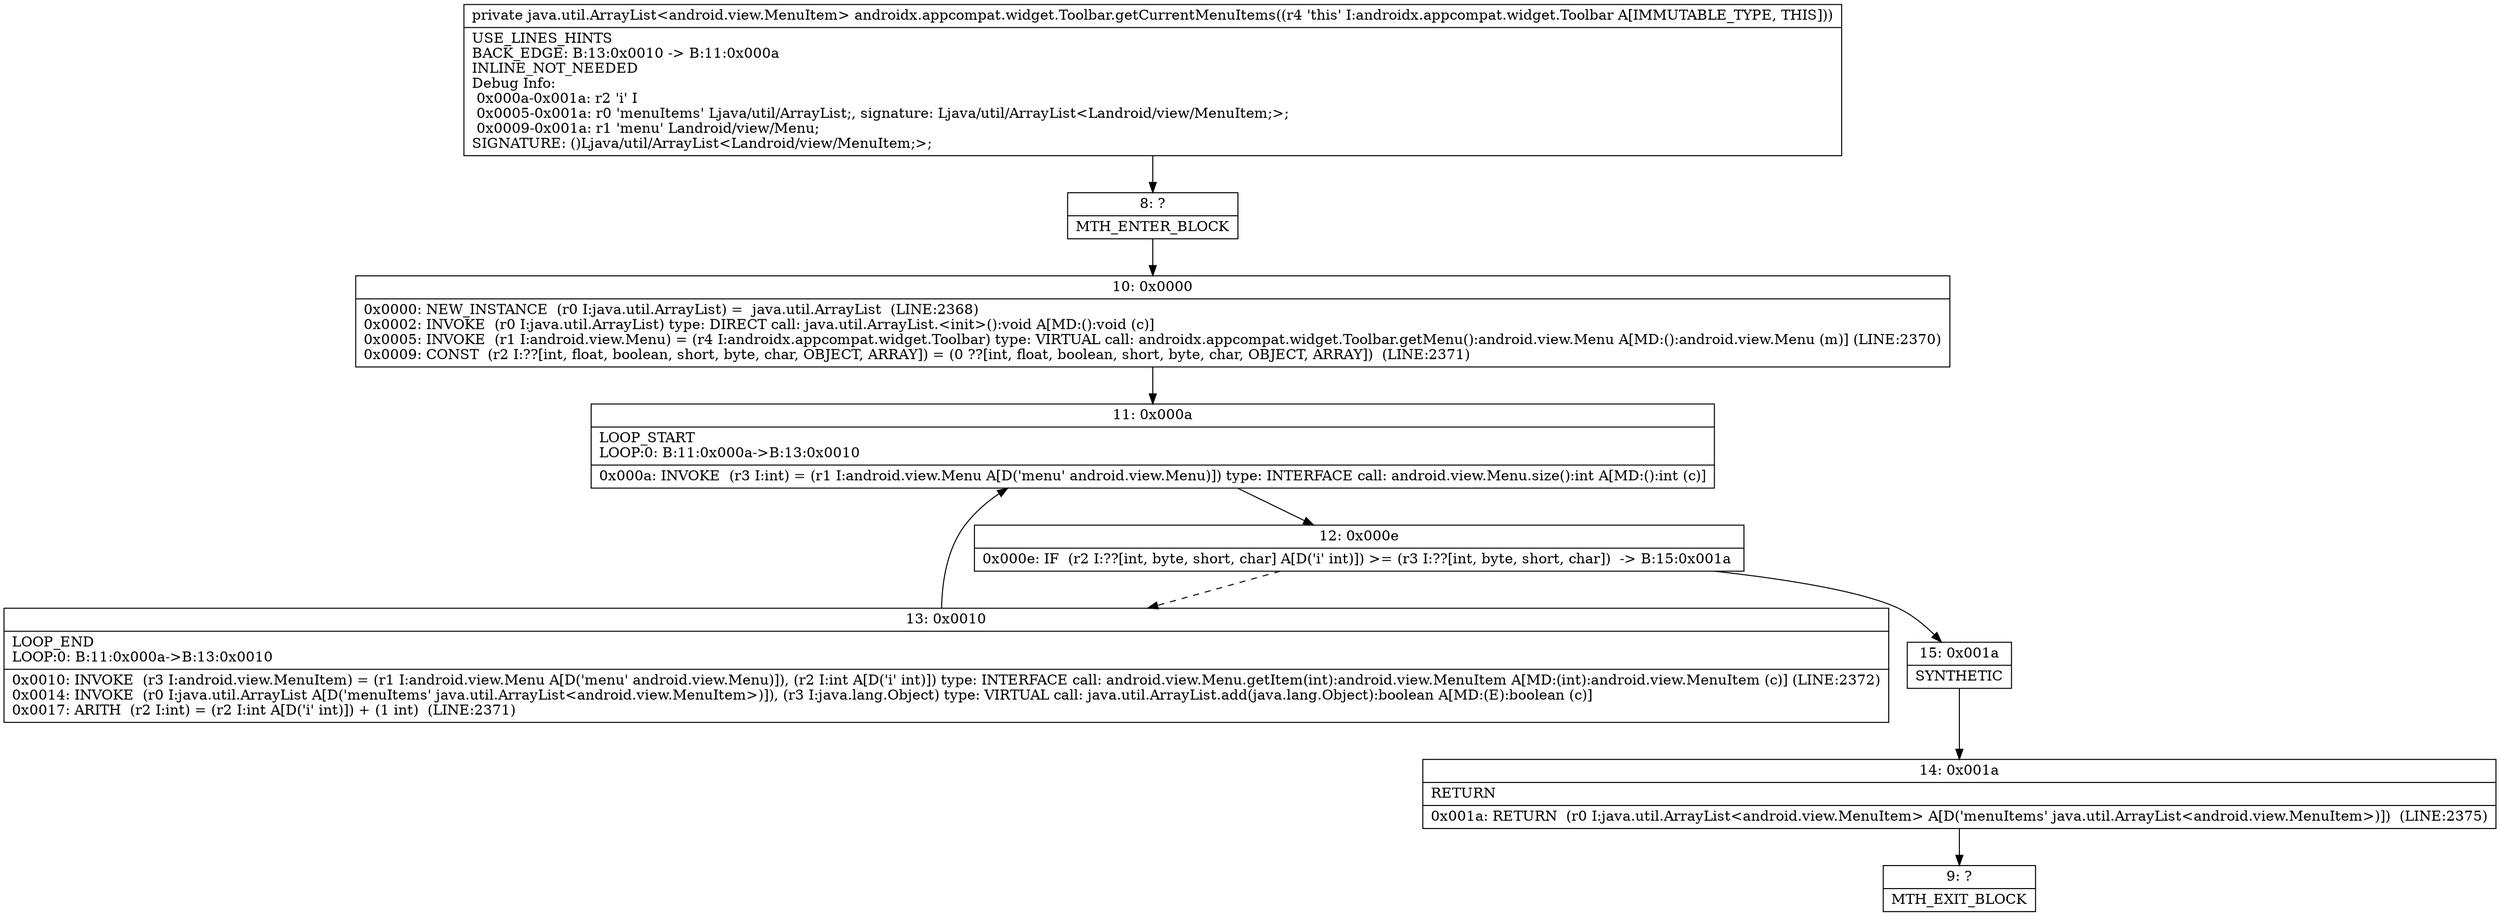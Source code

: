digraph "CFG forandroidx.appcompat.widget.Toolbar.getCurrentMenuItems()Ljava\/util\/ArrayList;" {
Node_8 [shape=record,label="{8\:\ ?|MTH_ENTER_BLOCK\l}"];
Node_10 [shape=record,label="{10\:\ 0x0000|0x0000: NEW_INSTANCE  (r0 I:java.util.ArrayList) =  java.util.ArrayList  (LINE:2368)\l0x0002: INVOKE  (r0 I:java.util.ArrayList) type: DIRECT call: java.util.ArrayList.\<init\>():void A[MD:():void (c)]\l0x0005: INVOKE  (r1 I:android.view.Menu) = (r4 I:androidx.appcompat.widget.Toolbar) type: VIRTUAL call: androidx.appcompat.widget.Toolbar.getMenu():android.view.Menu A[MD:():android.view.Menu (m)] (LINE:2370)\l0x0009: CONST  (r2 I:??[int, float, boolean, short, byte, char, OBJECT, ARRAY]) = (0 ??[int, float, boolean, short, byte, char, OBJECT, ARRAY])  (LINE:2371)\l}"];
Node_11 [shape=record,label="{11\:\ 0x000a|LOOP_START\lLOOP:0: B:11:0x000a\-\>B:13:0x0010\l|0x000a: INVOKE  (r3 I:int) = (r1 I:android.view.Menu A[D('menu' android.view.Menu)]) type: INTERFACE call: android.view.Menu.size():int A[MD:():int (c)]\l}"];
Node_12 [shape=record,label="{12\:\ 0x000e|0x000e: IF  (r2 I:??[int, byte, short, char] A[D('i' int)]) \>= (r3 I:??[int, byte, short, char])  \-\> B:15:0x001a \l}"];
Node_13 [shape=record,label="{13\:\ 0x0010|LOOP_END\lLOOP:0: B:11:0x000a\-\>B:13:0x0010\l|0x0010: INVOKE  (r3 I:android.view.MenuItem) = (r1 I:android.view.Menu A[D('menu' android.view.Menu)]), (r2 I:int A[D('i' int)]) type: INTERFACE call: android.view.Menu.getItem(int):android.view.MenuItem A[MD:(int):android.view.MenuItem (c)] (LINE:2372)\l0x0014: INVOKE  (r0 I:java.util.ArrayList A[D('menuItems' java.util.ArrayList\<android.view.MenuItem\>)]), (r3 I:java.lang.Object) type: VIRTUAL call: java.util.ArrayList.add(java.lang.Object):boolean A[MD:(E):boolean (c)]\l0x0017: ARITH  (r2 I:int) = (r2 I:int A[D('i' int)]) + (1 int)  (LINE:2371)\l}"];
Node_15 [shape=record,label="{15\:\ 0x001a|SYNTHETIC\l}"];
Node_14 [shape=record,label="{14\:\ 0x001a|RETURN\l|0x001a: RETURN  (r0 I:java.util.ArrayList\<android.view.MenuItem\> A[D('menuItems' java.util.ArrayList\<android.view.MenuItem\>)])  (LINE:2375)\l}"];
Node_9 [shape=record,label="{9\:\ ?|MTH_EXIT_BLOCK\l}"];
MethodNode[shape=record,label="{private java.util.ArrayList\<android.view.MenuItem\> androidx.appcompat.widget.Toolbar.getCurrentMenuItems((r4 'this' I:androidx.appcompat.widget.Toolbar A[IMMUTABLE_TYPE, THIS]))  | USE_LINES_HINTS\lBACK_EDGE: B:13:0x0010 \-\> B:11:0x000a\lINLINE_NOT_NEEDED\lDebug Info:\l  0x000a\-0x001a: r2 'i' I\l  0x0005\-0x001a: r0 'menuItems' Ljava\/util\/ArrayList;, signature: Ljava\/util\/ArrayList\<Landroid\/view\/MenuItem;\>;\l  0x0009\-0x001a: r1 'menu' Landroid\/view\/Menu;\lSIGNATURE: ()Ljava\/util\/ArrayList\<Landroid\/view\/MenuItem;\>;\l}"];
MethodNode -> Node_8;Node_8 -> Node_10;
Node_10 -> Node_11;
Node_11 -> Node_12;
Node_12 -> Node_13[style=dashed];
Node_12 -> Node_15;
Node_13 -> Node_11;
Node_15 -> Node_14;
Node_14 -> Node_9;
}

